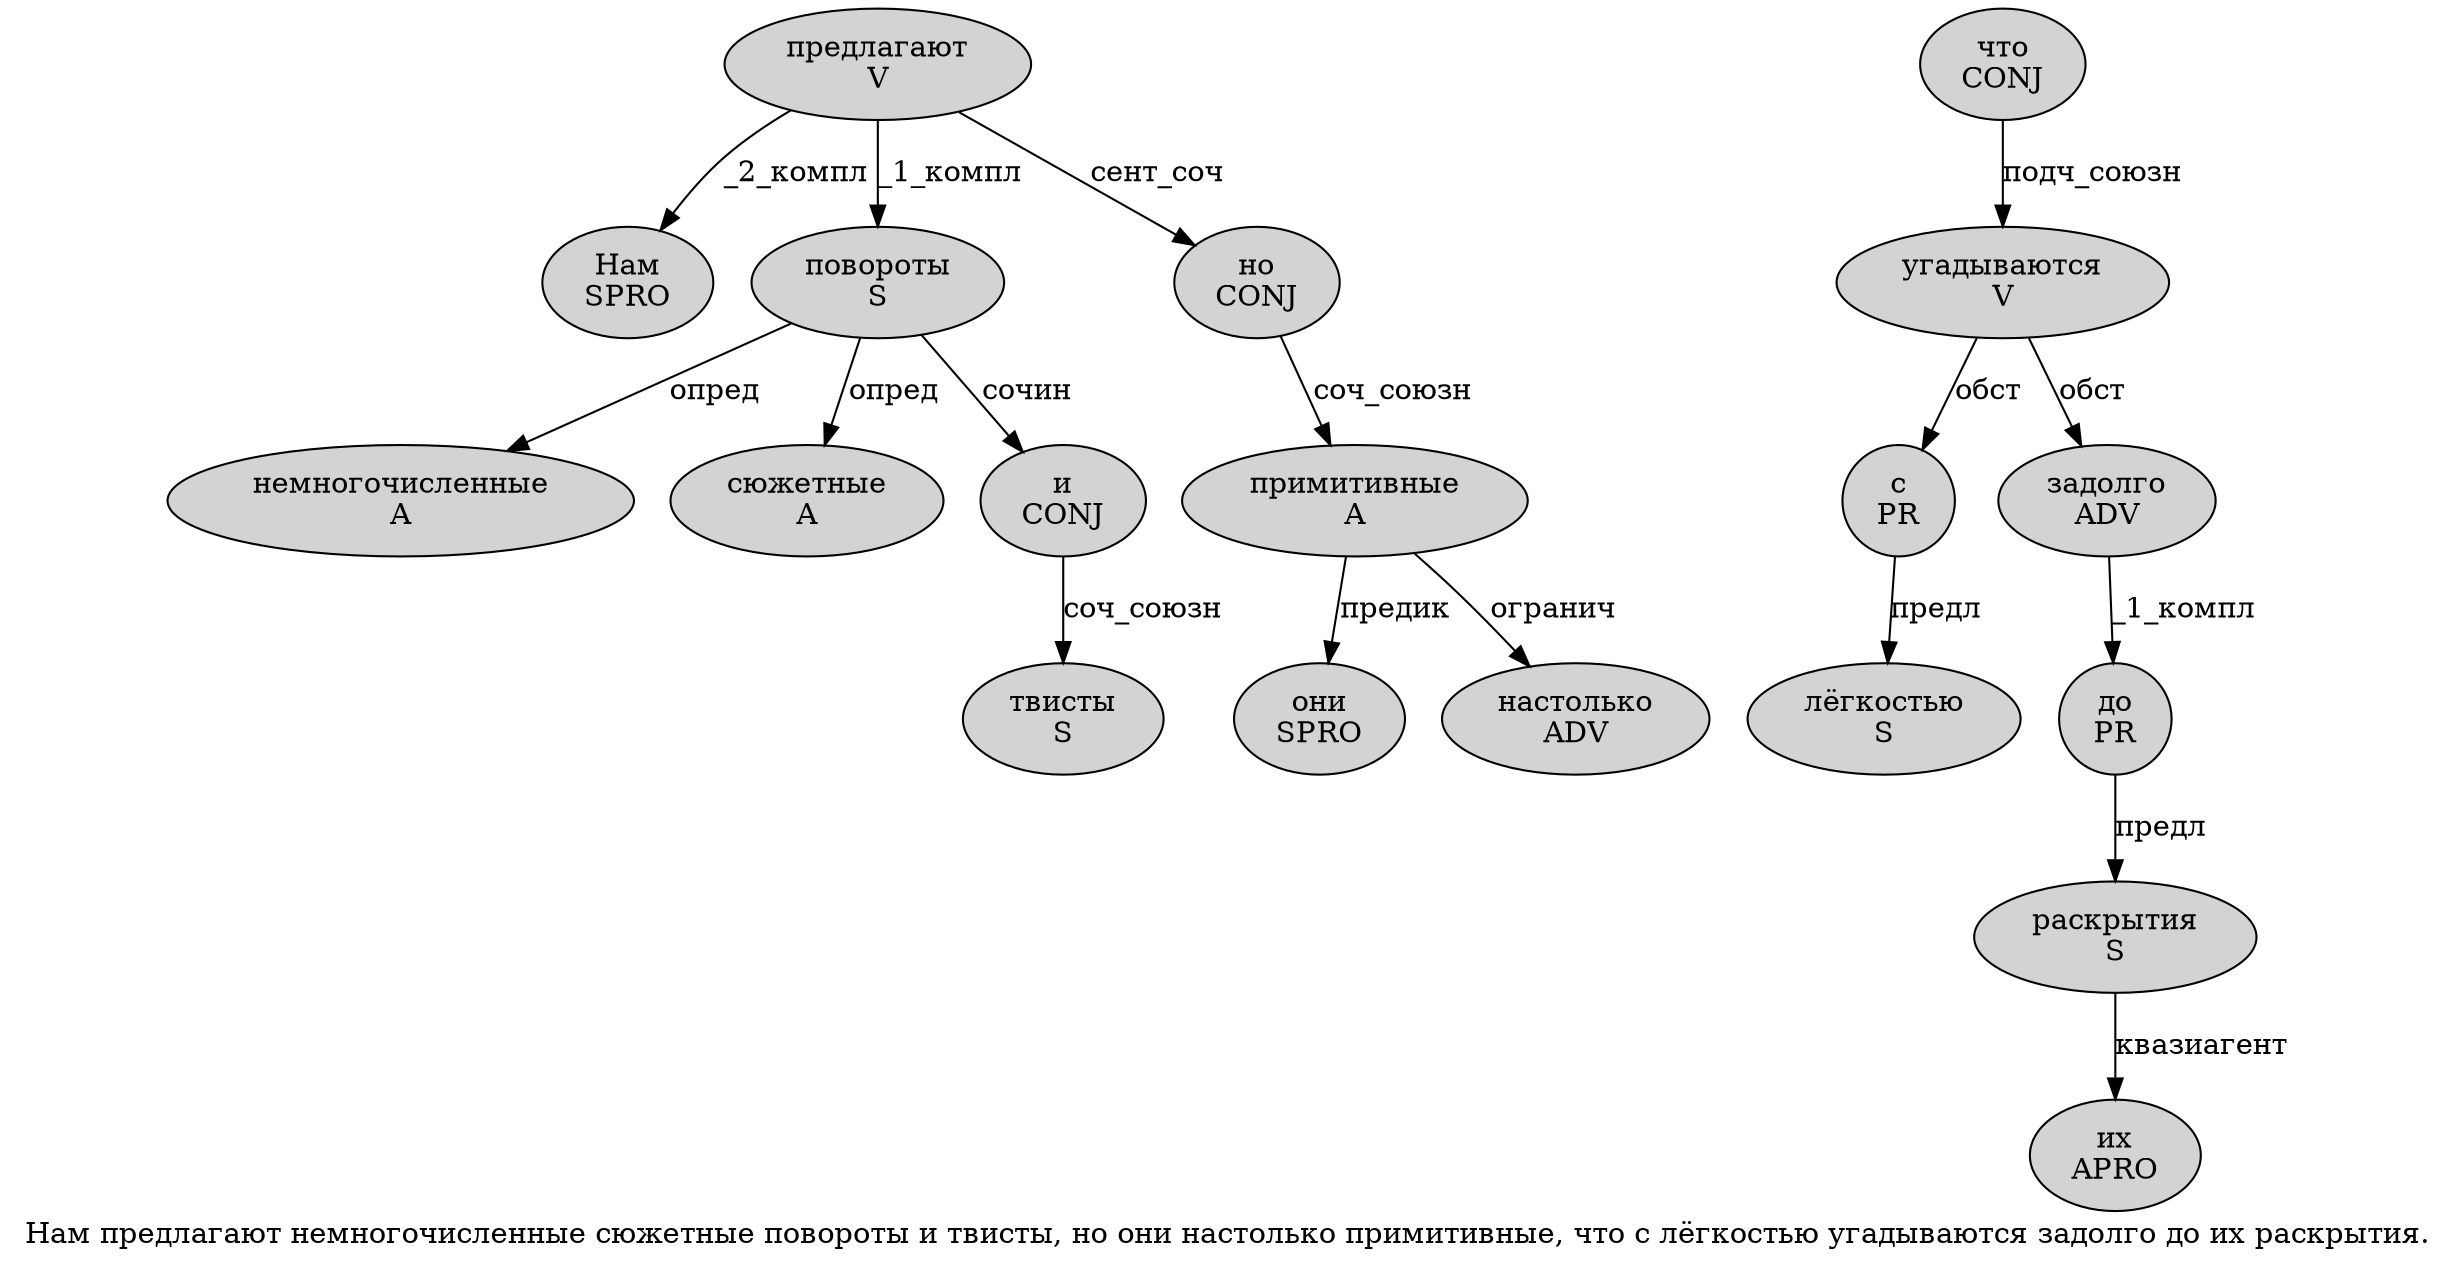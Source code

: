 digraph SENTENCE_2701 {
	graph [label="Нам предлагают немногочисленные сюжетные повороты и твисты, но они настолько примитивные, что с лёгкостью угадываются задолго до их раскрытия."]
	node [style=filled]
		0 [label="Нам
SPRO" color="" fillcolor=lightgray penwidth=1 shape=ellipse]
		1 [label="предлагают
V" color="" fillcolor=lightgray penwidth=1 shape=ellipse]
		2 [label="немногочисленные
A" color="" fillcolor=lightgray penwidth=1 shape=ellipse]
		3 [label="сюжетные
A" color="" fillcolor=lightgray penwidth=1 shape=ellipse]
		4 [label="повороты
S" color="" fillcolor=lightgray penwidth=1 shape=ellipse]
		5 [label="и
CONJ" color="" fillcolor=lightgray penwidth=1 shape=ellipse]
		6 [label="твисты
S" color="" fillcolor=lightgray penwidth=1 shape=ellipse]
		8 [label="но
CONJ" color="" fillcolor=lightgray penwidth=1 shape=ellipse]
		9 [label="они
SPRO" color="" fillcolor=lightgray penwidth=1 shape=ellipse]
		10 [label="настолько
ADV" color="" fillcolor=lightgray penwidth=1 shape=ellipse]
		11 [label="примитивные
A" color="" fillcolor=lightgray penwidth=1 shape=ellipse]
		13 [label="что
CONJ" color="" fillcolor=lightgray penwidth=1 shape=ellipse]
		14 [label="с
PR" color="" fillcolor=lightgray penwidth=1 shape=ellipse]
		15 [label="лёгкостью
S" color="" fillcolor=lightgray penwidth=1 shape=ellipse]
		16 [label="угадываются
V" color="" fillcolor=lightgray penwidth=1 shape=ellipse]
		17 [label="задолго
ADV" color="" fillcolor=lightgray penwidth=1 shape=ellipse]
		18 [label="до
PR" color="" fillcolor=lightgray penwidth=1 shape=ellipse]
		19 [label="их
APRO" color="" fillcolor=lightgray penwidth=1 shape=ellipse]
		20 [label="раскрытия
S" color="" fillcolor=lightgray penwidth=1 shape=ellipse]
			4 -> 2 [label="опред"]
			4 -> 3 [label="опред"]
			4 -> 5 [label="сочин"]
			13 -> 16 [label="подч_союзн"]
			8 -> 11 [label="соч_союзн"]
			20 -> 19 [label="квазиагент"]
			17 -> 18 [label="_1_компл"]
			11 -> 9 [label="предик"]
			11 -> 10 [label="огранич"]
			14 -> 15 [label="предл"]
			16 -> 14 [label="обст"]
			16 -> 17 [label="обст"]
			18 -> 20 [label="предл"]
			1 -> 0 [label="_2_компл"]
			1 -> 4 [label="_1_компл"]
			1 -> 8 [label="сент_соч"]
			5 -> 6 [label="соч_союзн"]
}